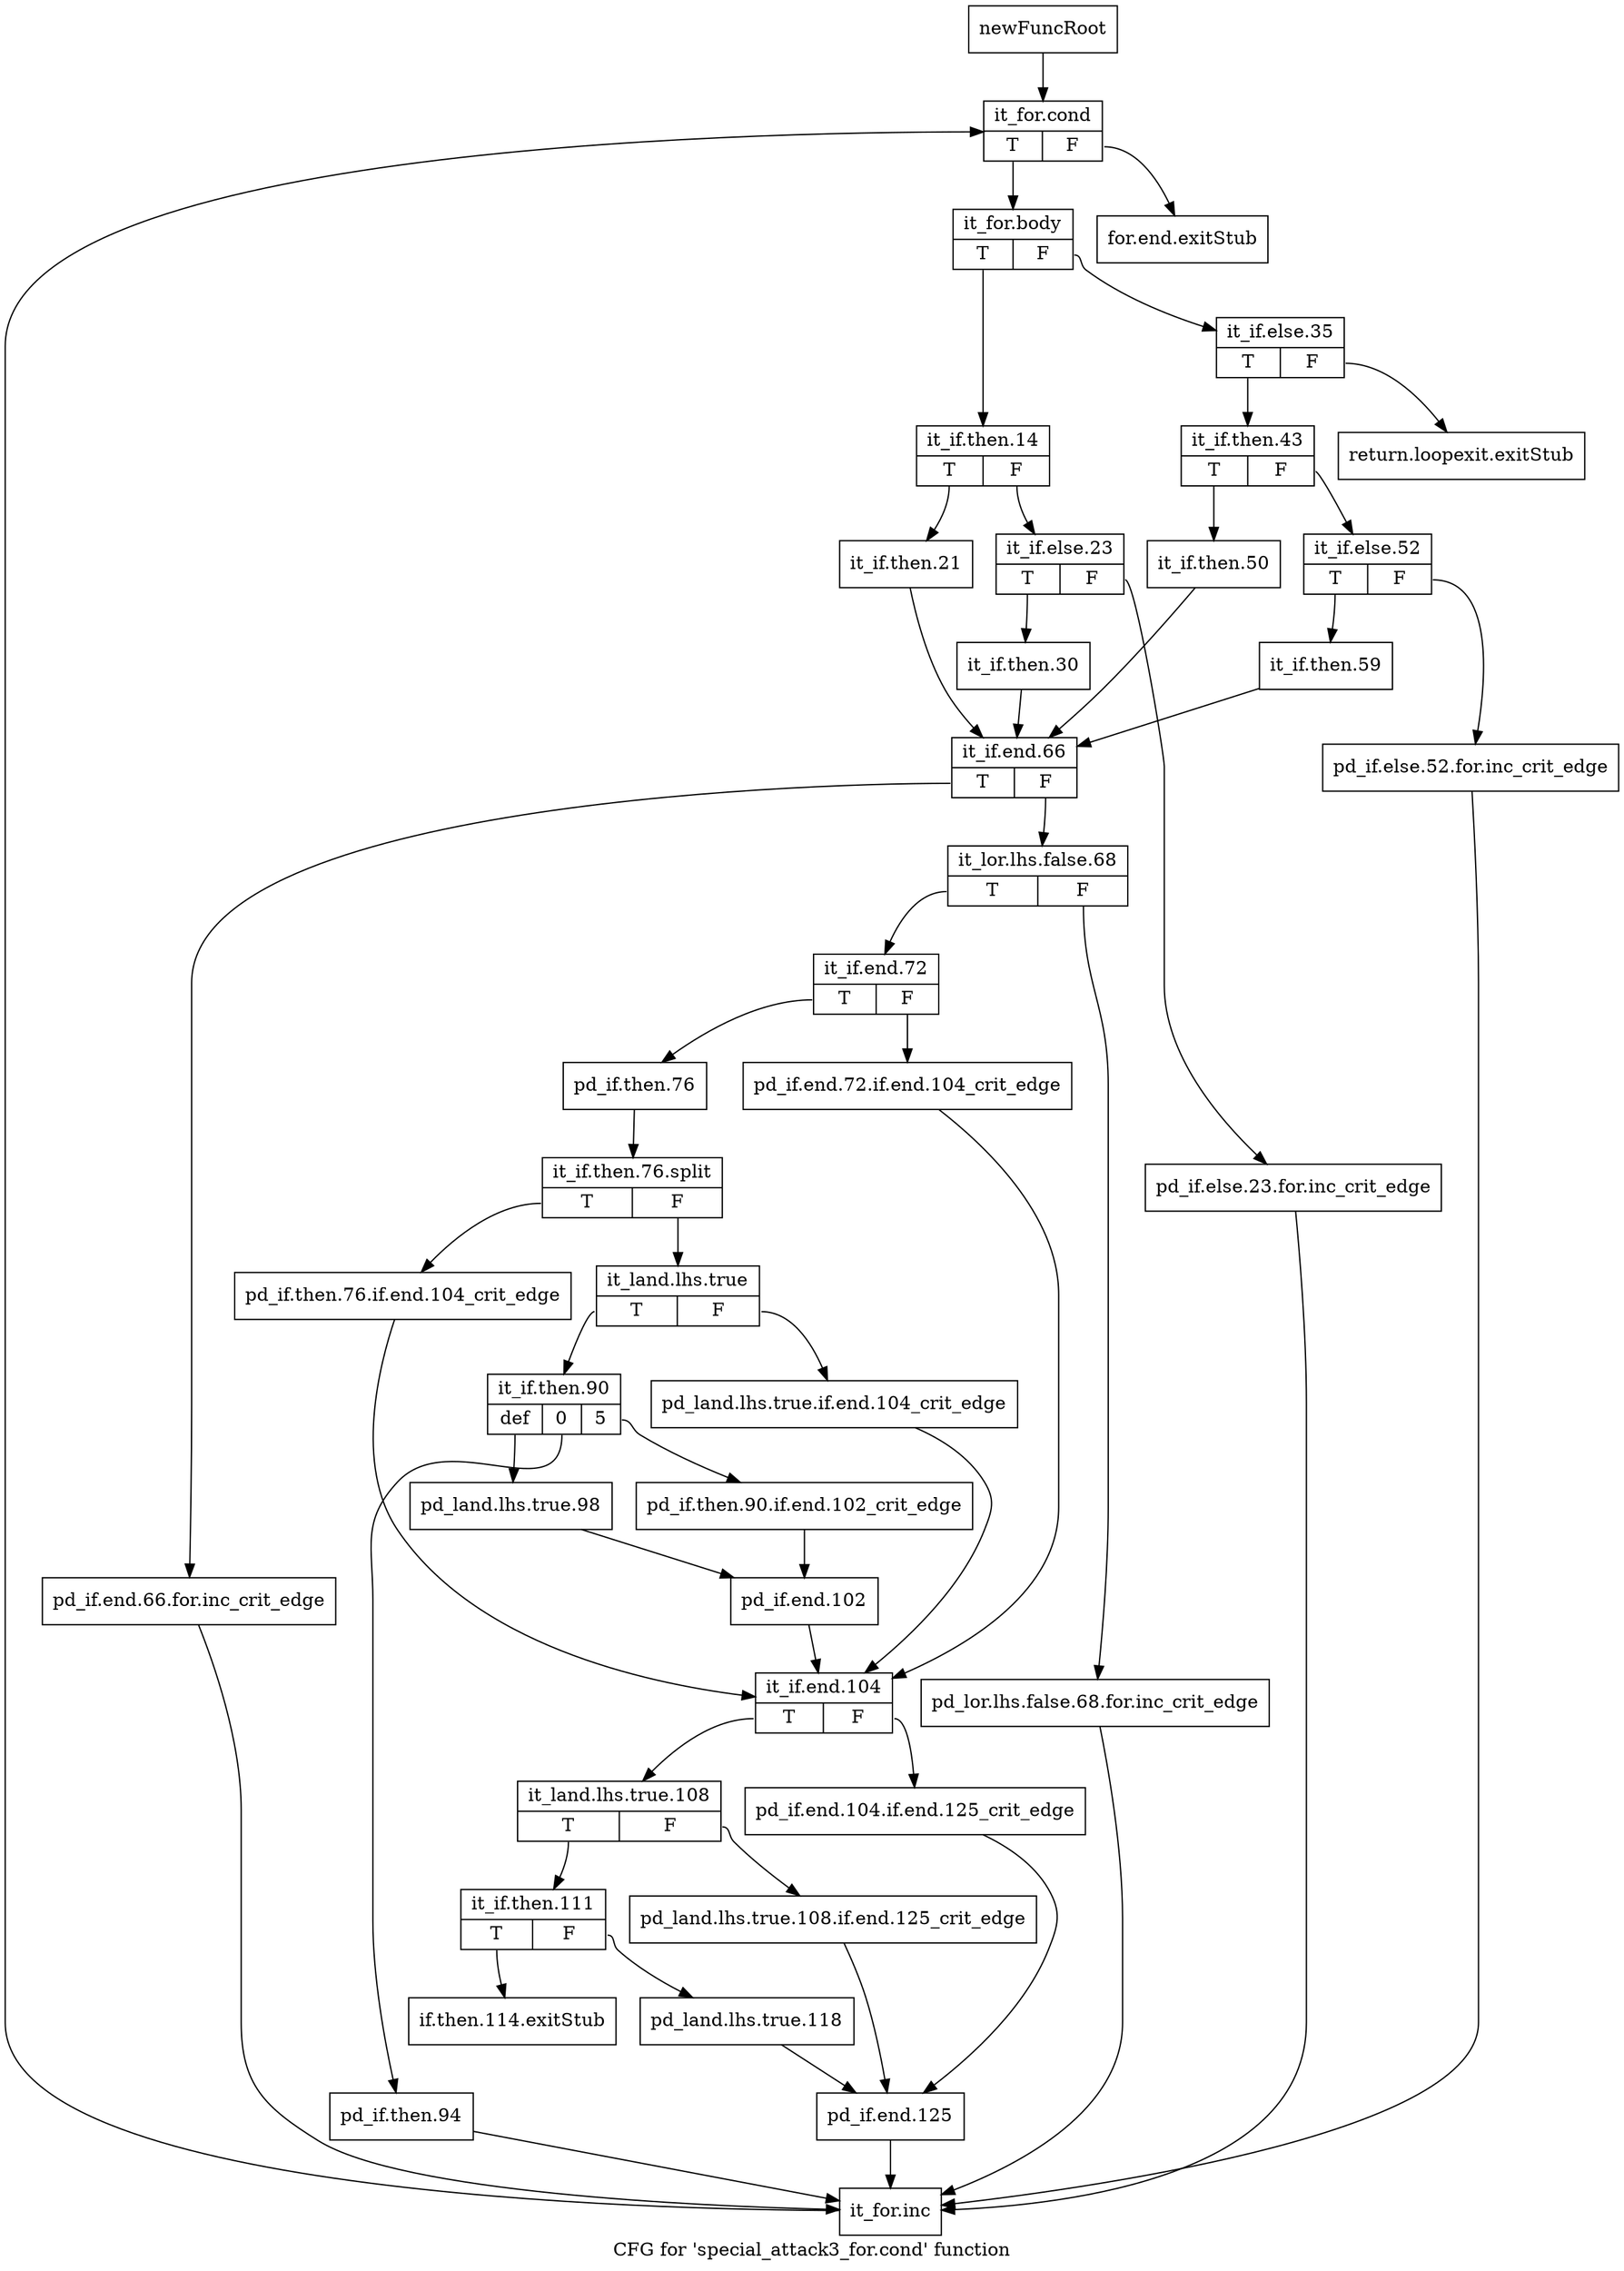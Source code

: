 digraph "CFG for 'special_attack3_for.cond' function" {
	label="CFG for 'special_attack3_for.cond' function";

	Node0x44cebc0 [shape=record,label="{newFuncRoot}"];
	Node0x44cebc0 -> Node0x44ced00;
	Node0x44cec10 [shape=record,label="{for.end.exitStub}"];
	Node0x44cec60 [shape=record,label="{return.loopexit.exitStub}"];
	Node0x44cecb0 [shape=record,label="{if.then.114.exitStub}"];
	Node0x44ced00 [shape=record,label="{it_for.cond|{<s0>T|<s1>F}}"];
	Node0x44ced00:s0 -> Node0x44ced50;
	Node0x44ced00:s1 -> Node0x44cec10;
	Node0x44ced50 [shape=record,label="{it_for.body|{<s0>T|<s1>F}}"];
	Node0x44ced50:s0 -> Node0x44cef80;
	Node0x44ced50:s1 -> Node0x44ceda0;
	Node0x44ceda0 [shape=record,label="{it_if.else.35|{<s0>T|<s1>F}}"];
	Node0x44ceda0:s0 -> Node0x44cedf0;
	Node0x44ceda0:s1 -> Node0x44cec60;
	Node0x44cedf0 [shape=record,label="{it_if.then.43|{<s0>T|<s1>F}}"];
	Node0x44cedf0:s0 -> Node0x44cef30;
	Node0x44cedf0:s1 -> Node0x44cee40;
	Node0x44cee40 [shape=record,label="{it_if.else.52|{<s0>T|<s1>F}}"];
	Node0x44cee40:s0 -> Node0x44ceee0;
	Node0x44cee40:s1 -> Node0x44cee90;
	Node0x44cee90 [shape=record,label="{pd_if.else.52.for.inc_crit_edge}"];
	Node0x44cee90 -> Node0x44cf7f0;
	Node0x44ceee0 [shape=record,label="{it_if.then.59}"];
	Node0x44ceee0 -> Node0x44cf110;
	Node0x44cef30 [shape=record,label="{it_if.then.50}"];
	Node0x44cef30 -> Node0x44cf110;
	Node0x44cef80 [shape=record,label="{it_if.then.14|{<s0>T|<s1>F}}"];
	Node0x44cef80:s0 -> Node0x44cf0c0;
	Node0x44cef80:s1 -> Node0x44cefd0;
	Node0x44cefd0 [shape=record,label="{it_if.else.23|{<s0>T|<s1>F}}"];
	Node0x44cefd0:s0 -> Node0x44cf070;
	Node0x44cefd0:s1 -> Node0x44cf020;
	Node0x44cf020 [shape=record,label="{pd_if.else.23.for.inc_crit_edge}"];
	Node0x44cf020 -> Node0x44cf7f0;
	Node0x44cf070 [shape=record,label="{it_if.then.30}"];
	Node0x44cf070 -> Node0x44cf110;
	Node0x44cf0c0 [shape=record,label="{it_if.then.21}"];
	Node0x44cf0c0 -> Node0x44cf110;
	Node0x44cf110 [shape=record,label="{it_if.end.66|{<s0>T|<s1>F}}"];
	Node0x44cf110:s0 -> Node0x44cf7a0;
	Node0x44cf110:s1 -> Node0x44cf160;
	Node0x44cf160 [shape=record,label="{it_lor.lhs.false.68|{<s0>T|<s1>F}}"];
	Node0x44cf160:s0 -> Node0x44cf200;
	Node0x44cf160:s1 -> Node0x44cf1b0;
	Node0x44cf1b0 [shape=record,label="{pd_lor.lhs.false.68.for.inc_crit_edge}"];
	Node0x44cf1b0 -> Node0x44cf7f0;
	Node0x44cf200 [shape=record,label="{it_if.end.72|{<s0>T|<s1>F}}"];
	Node0x44cf200:s0 -> Node0x44cf2a0;
	Node0x44cf200:s1 -> Node0x44cf250;
	Node0x44cf250 [shape=record,label="{pd_if.end.72.if.end.104_crit_edge}"];
	Node0x44cf250 -> Node0x44cf570;
	Node0x44cf2a0 [shape=record,label="{pd_if.then.76}"];
	Node0x44cf2a0 -> Node0x50c6340;
	Node0x50c6340 [shape=record,label="{it_if.then.76.split|{<s0>T|<s1>F}}"];
	Node0x50c6340:s0 -> Node0x44cf520;
	Node0x50c6340:s1 -> Node0x44cf2f0;
	Node0x44cf2f0 [shape=record,label="{it_land.lhs.true|{<s0>T|<s1>F}}"];
	Node0x44cf2f0:s0 -> Node0x44cf390;
	Node0x44cf2f0:s1 -> Node0x44cf340;
	Node0x44cf340 [shape=record,label="{pd_land.lhs.true.if.end.104_crit_edge}"];
	Node0x44cf340 -> Node0x44cf570;
	Node0x44cf390 [shape=record,label="{it_if.then.90|{<s0>def|<s1>0|<s2>5}}"];
	Node0x44cf390:s0 -> Node0x44cf480;
	Node0x44cf390:s1 -> Node0x44cf430;
	Node0x44cf390:s2 -> Node0x44cf3e0;
	Node0x44cf3e0 [shape=record,label="{pd_if.then.90.if.end.102_crit_edge}"];
	Node0x44cf3e0 -> Node0x44cf4d0;
	Node0x44cf430 [shape=record,label="{pd_if.then.94}"];
	Node0x44cf430 -> Node0x44cf7f0;
	Node0x44cf480 [shape=record,label="{pd_land.lhs.true.98}"];
	Node0x44cf480 -> Node0x44cf4d0;
	Node0x44cf4d0 [shape=record,label="{pd_if.end.102}"];
	Node0x44cf4d0 -> Node0x44cf570;
	Node0x44cf520 [shape=record,label="{pd_if.then.76.if.end.104_crit_edge}"];
	Node0x44cf520 -> Node0x44cf570;
	Node0x44cf570 [shape=record,label="{it_if.end.104|{<s0>T|<s1>F}}"];
	Node0x44cf570:s0 -> Node0x44cf610;
	Node0x44cf570:s1 -> Node0x44cf5c0;
	Node0x44cf5c0 [shape=record,label="{pd_if.end.104.if.end.125_crit_edge}"];
	Node0x44cf5c0 -> Node0x44cf750;
	Node0x44cf610 [shape=record,label="{it_land.lhs.true.108|{<s0>T|<s1>F}}"];
	Node0x44cf610:s0 -> Node0x44cf6b0;
	Node0x44cf610:s1 -> Node0x44cf660;
	Node0x44cf660 [shape=record,label="{pd_land.lhs.true.108.if.end.125_crit_edge}"];
	Node0x44cf660 -> Node0x44cf750;
	Node0x44cf6b0 [shape=record,label="{it_if.then.111|{<s0>T|<s1>F}}"];
	Node0x44cf6b0:s0 -> Node0x44cecb0;
	Node0x44cf6b0:s1 -> Node0x44cf700;
	Node0x44cf700 [shape=record,label="{pd_land.lhs.true.118}"];
	Node0x44cf700 -> Node0x44cf750;
	Node0x44cf750 [shape=record,label="{pd_if.end.125}"];
	Node0x44cf750 -> Node0x44cf7f0;
	Node0x44cf7a0 [shape=record,label="{pd_if.end.66.for.inc_crit_edge}"];
	Node0x44cf7a0 -> Node0x44cf7f0;
	Node0x44cf7f0 [shape=record,label="{it_for.inc}"];
	Node0x44cf7f0 -> Node0x44ced00;
}
